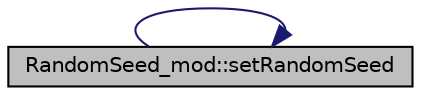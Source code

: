 digraph "RandomSeed_mod::setRandomSeed"
{
 // LATEX_PDF_SIZE
  edge [fontname="Helvetica",fontsize="10",labelfontname="Helvetica",labelfontsize="10"];
  node [fontname="Helvetica",fontsize="10",shape=record];
  rankdir="LR";
  Node1 [label="RandomSeed_mod::setRandomSeed",height=0.2,width=0.4,color="black", fillcolor="grey75", style="filled", fontcolor="black",tooltip="This procedure is a method of the RandomSeed_type class. Get the size and value of the current random..."];
  Node1 -> Node1 [color="midnightblue",fontsize="10",style="solid",fontname="Helvetica"];
}
